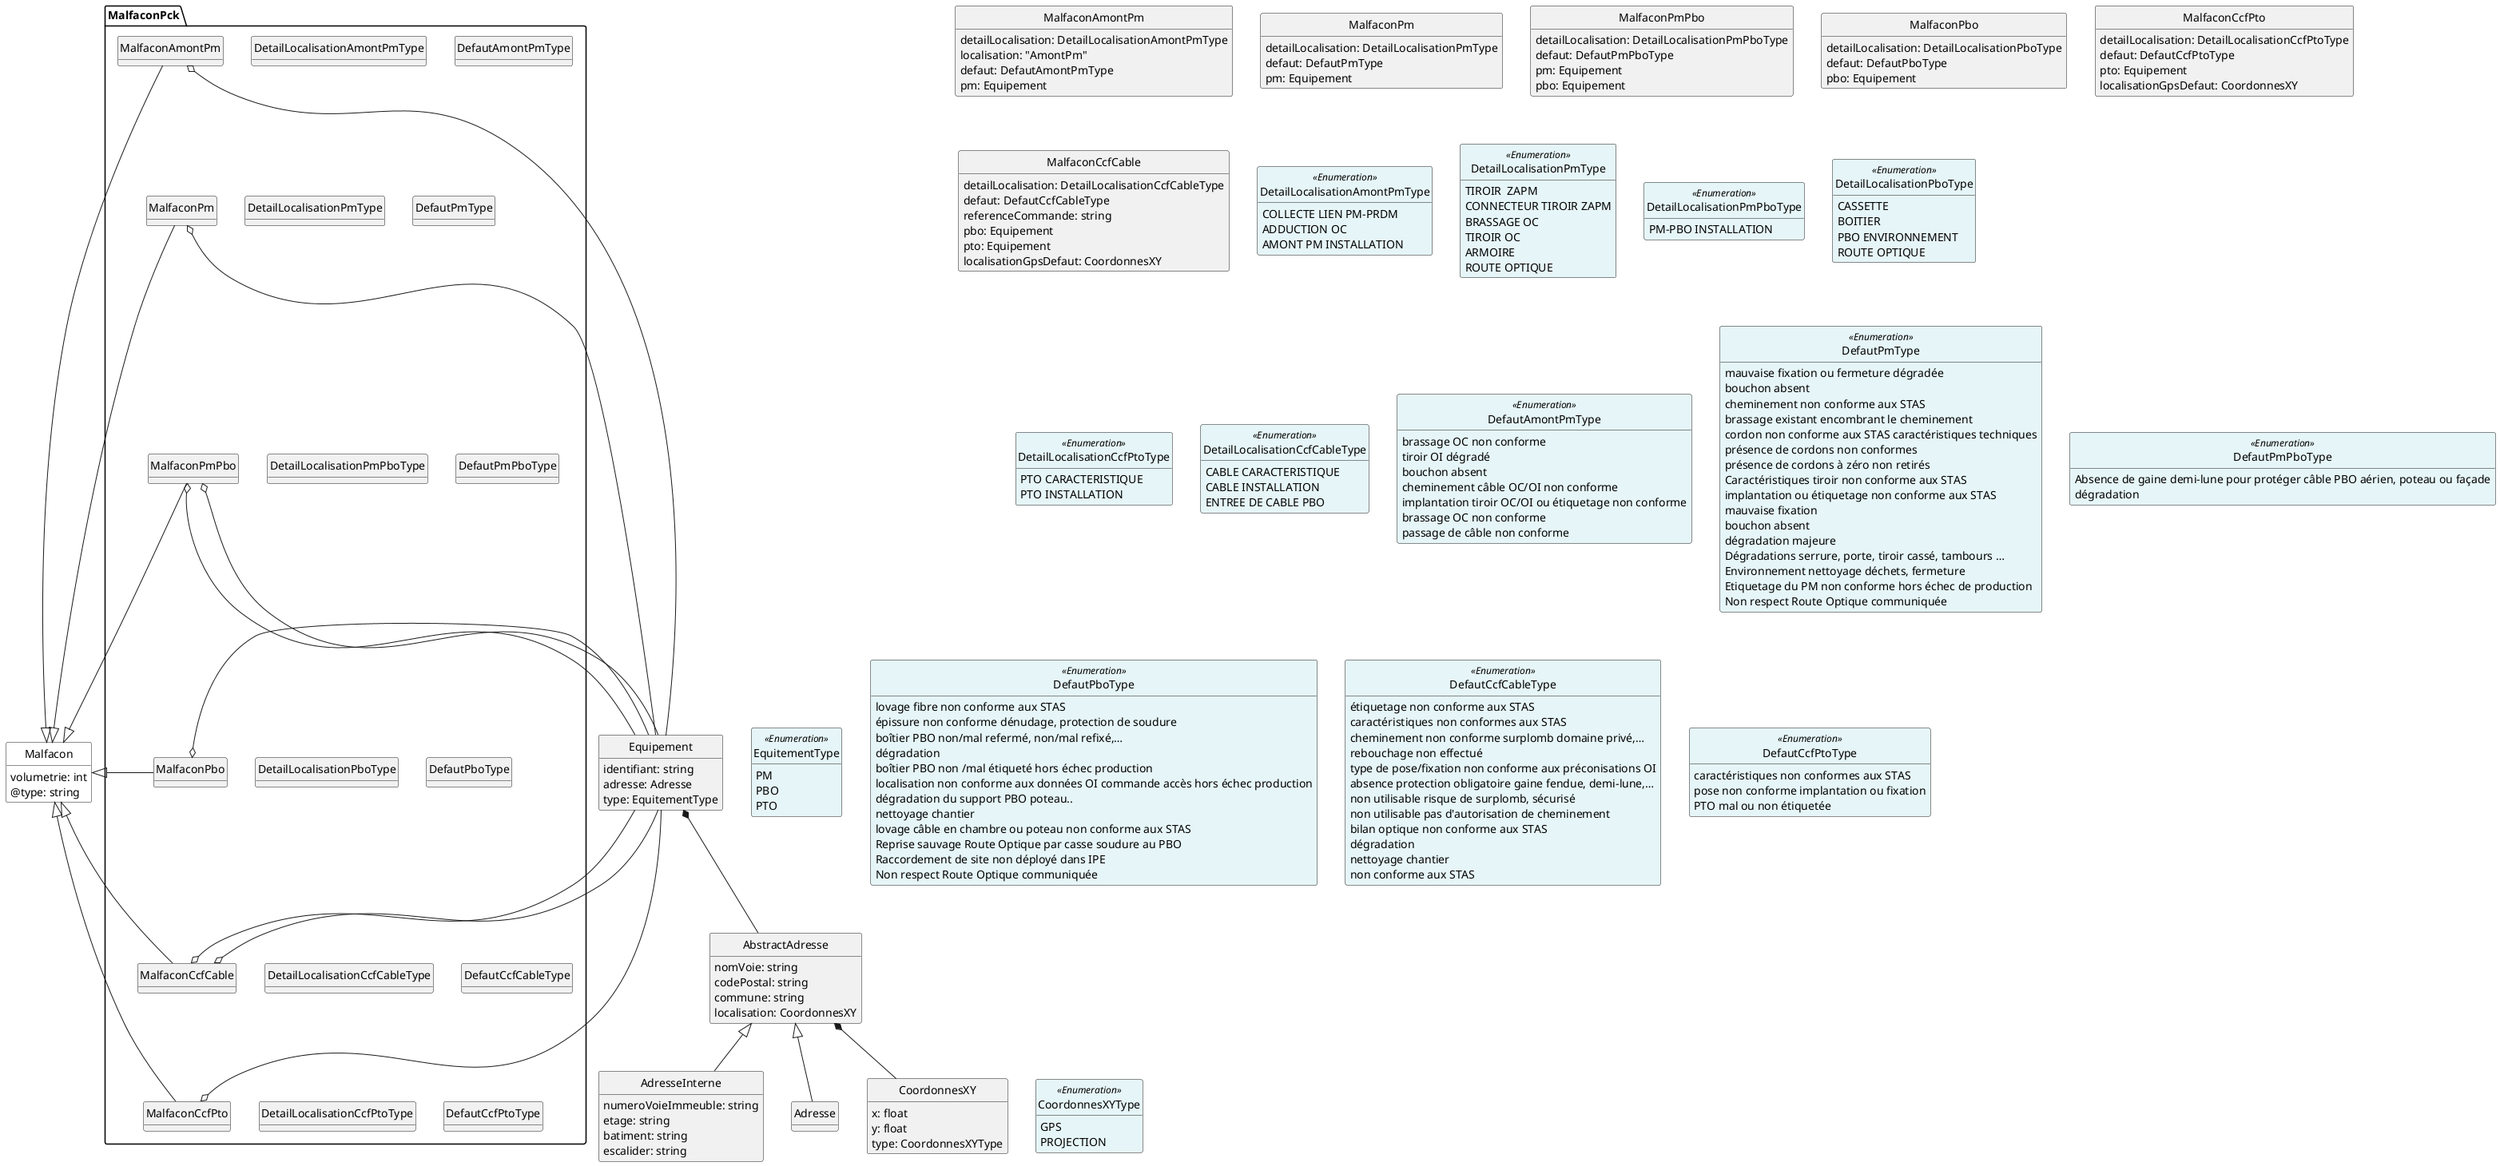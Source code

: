 @startuml
'https://plantuml.com/class-diagram
hide empty methods
hide circle
class Equipement
abstract class AbstractAdresse
class Malfacon

AbstractAdresse <|-- AdresseInterne
AbstractAdresse <|-- Adresse

AbstractAdresse *-- CoordonnesXY
Equipement *-- AbstractAdresse




package MalfaconPck{



    enum DetailLocalisationAmontPmType
    class MalfaconAmontPm

    enum DetailLocalisationPmType
    class MalfaconPm

    enum DetailLocalisationPmPboType
    class MalfaconPmPbo

    enum DetailLocalisationPboType
    class MalfaconPbo


    class MalfaconCcfPto
    enum DetailLocalisationCcfPtoType

    class MalfaconCcfCable
    enum DetailLocalisationCcfCableType

        enum DefautAmontPmType
        enum DefautPmType
        enum DefautPmPboType
        enum DefautPboType
        enum DefautCcfCableType
        enum DefautCcfPtoType
}

Malfacon <|-u- MalfaconAmontPm
Malfacon <|-u- MalfaconPm
Malfacon <|-u- MalfaconPmPbo
Malfacon <|-r- MalfaconPbo
Malfacon <|-d- MalfaconCcfPto
Malfacon <|-d- MalfaconCcfCable



DetailLocalisationCcfPtoType -[hidden]l-> MalfaconCcfPto
MalfaconCcfPto -[hidden]u-> MalfaconCcfCable

DetailLocalisationCcfCableType -[hidden]l-> MalfaconCcfCable
MalfaconCcfCable -[hidden]u-> MalfaconPbo

DetailLocalisationPboType -[hidden]l->  MalfaconPbo
MalfaconPbo -[hidden]u-> MalfaconPmPbo

DetailLocalisationPmPboType -[hidden]l-> MalfaconPmPbo
MalfaconPmPbo -[hidden]u-> MalfaconPm


DetailLocalisationPmType  -[hidden]l-> MalfaconPm

MalfaconPm  -[hidden]u-> MalfaconAmontPm
DetailLocalisationAmontPmType  -[hidden]l-> MalfaconAmontPm

DetailLocalisationCcfPtoType -[hidden]r-> DefautCcfPtoType
DetailLocalisationCcfCableType -[hidden]r-> DefautCcfCableType
DetailLocalisationPboType -[hidden]r->  DefautPboType
DetailLocalisationPmPboType -[hidden]r-> DefautPmPboType
DetailLocalisationPmType  -[hidden]r-> DefautPmType
DetailLocalisationAmontPmType  -[hidden]r-> DefautAmontPmType

MalfaconPm o-d-  Equipement
MalfaconAmontPm o-d-  Equipement
MalfaconPmPbo o--  Equipement
MalfaconPmPbo o--  Equipement
MalfaconPbo o-r-  Equipement
MalfaconCcfCable o-u-  Equipement
MalfaconCcfCable o-u-  Equipement
MalfaconCcfPto o-u-  Equipement
Equipement -[hidden]> EquitementType
CoordonnesXY -[hidden]> CoordonnesXYType




class Equipement
{
    identifiant: string
    adresse: Adresse
    type: EquitementType

}


class CoordonnesXY
{
x: float
y: float
type: CoordonnesXYType
}
class MalfaconAmontPm
class AbstractAdresse{
    nomVoie: string
    codePostal: string
    commune: string
    localisation: CoordonnesXY
}
class AdresseInterne{
    numeroVoieImmeuble: string
    etage: string
    batiment: string
    escalider: string
}
enum EquitementType <<Enumeration>> #e6f5f7
{
PM
PBO
PTO
}
class MalfaconAmontPm
{
    detailLocalisation: DetailLocalisationAmontPmType
    localisation: "AmontPm"
    defaut: DefautAmontPmType
    pm: Equipement
}
class MalfaconPm
{
    detailLocalisation: DetailLocalisationPmType
     defaut: DefautPmType
     pm: Equipement
}
class MalfaconPmPbo
{
    detailLocalisation: DetailLocalisationPmPboType
     defaut: DefautPmPboType
     pm: Equipement
     pbo: Equipement
}
class MalfaconPbo
{
    detailLocalisation: DetailLocalisationPboType
     defaut: DefautPboType
      pbo: Equipement
}
class MalfaconCcfPto
{
   detailLocalisation: DetailLocalisationCcfPtoType
   defaut: DefautCcfPtoType
   pto: Equipement
   localisationGpsDefaut: CoordonnesXY
}
class MalfaconCcfCable
{
    detailLocalisation: DetailLocalisationCcfCableType
    defaut: DefautCcfCableType
    referenceCommande: string
    pbo: Equipement
    pto: Equipement
    localisationGpsDefaut: CoordonnesXY

}
class Malfacon #FFFFFF
{
    volumetrie: int
    @type: string
}
enum DetailLocalisationAmontPmType <<Enumeration>> #e6f5f7
{
COLLECTE LIEN PM-PRDM
ADDUCTION OC
AMONT PM INSTALLATION

}
enum DetailLocalisationPmType <<Enumeration>> #e6f5f7
{
TIROIR  ZAPM
CONNECTEUR TIROIR ZAPM
BRASSAGE OC
TIROIR OC
ARMOIRE
ROUTE OPTIQUE

}
enum DetailLocalisationPmPboType <<Enumeration>> #e6f5f7
{
PM-PBO INSTALLATION
}

enum DetailLocalisationPboType <<Enumeration>> #e6f5f7
{
CASSETTE
BOITIER
PBO ENVIRONNEMENT
ROUTE OPTIQUE
}

enum DetailLocalisationCcfPtoType <<Enumeration>> #e6f5f7
{
PTO CARACTERISTIQUE
PTO INSTALLATION

}
enum DetailLocalisationCcfCableType <<Enumeration>> #e6f5f7
{
CABLE CARACTERISTIQUE
CABLE INSTALLATION
ENTREE DE CABLE PBO
}
enum CoordonnesXYType <<Enumeration>> #e6f5f7
{
GPS
PROJECTION
}


enum DefautAmontPmType <<Enumeration>> #e6f5f7
{
brassage OC non conforme
tiroir OI dégradé
bouchon absent
cheminement câble OC/OI non conforme
implantation tiroir OC/OI ou étiquetage non conforme
brassage OC non conforme
passage de câble non conforme
}

enum DefautPmType <<Enumeration>> #e6f5f7
{
mauvaise fixation ou fermeture dégradée
bouchon absent
cheminement non conforme aux STAS
brassage existant encombrant le cheminement
cordon non conforme aux STAS caractéristiques techniques
présence de cordons non conformes
présence de cordons à zéro non retirés
Caractéristiques tiroir non conforme aux STAS
implantation ou étiquetage non conforme aux STAS
mauvaise fixation
bouchon absent
dégradation majeure
Dégradations serrure, porte, tiroir cassé, tambours …
Environnement nettoyage déchets, fermeture
Etiquetage du PM non conforme hors échec de production
Non respect Route Optique communiquée
}
enum DefautPmPboType <<Enumeration>> #e6f5f7
{
Absence de gaine demi-lune pour protéger câble PBO aérien, poteau ou façade
dégradation

}


enum  DefautPboType <<Enumeration>> #e6f5f7
{
lovage fibre non conforme aux STAS
épissure non conforme dénudage, protection de soudure
boîtier PBO non/mal refermé, non/mal refixé,…
dégradation
boîtier PBO non /mal étiqueté hors échec production
localisation non conforme aux données OI commande accès hors échec production
dégradation du support PBO poteau..
nettoyage chantier
lovage câble en chambre ou poteau non conforme aux STAS
Reprise sauvage Route Optique par casse soudure au PBO
Raccordement de site non déployé dans IPE
Non respect Route Optique communiquée

}

enum DefautCcfCableType <<Enumeration>> #e6f5f7
{
étiquetage non conforme aux STAS
caractéristiques non conformes aux STAS
cheminement non conforme surplomb domaine privé,…
rebouchage non effectué
type de pose/fixation non conforme aux préconisations OI
absence protection obligatoire gaine fendue, demi-lune,…
non utilisable risque de surplomb, sécurisé
non utilisable pas d'autorisation de cheminement
bilan optique non conforme aux STAS
dégradation
nettoyage chantier
non conforme aux STAS

}

enum DefautCcfPtoType <<Enumeration>> #e6f5f7
{
caractéristiques non conformes aux STAS
pose non conforme implantation ou fixation
PTO mal ou non étiquetée
}
@enduml
